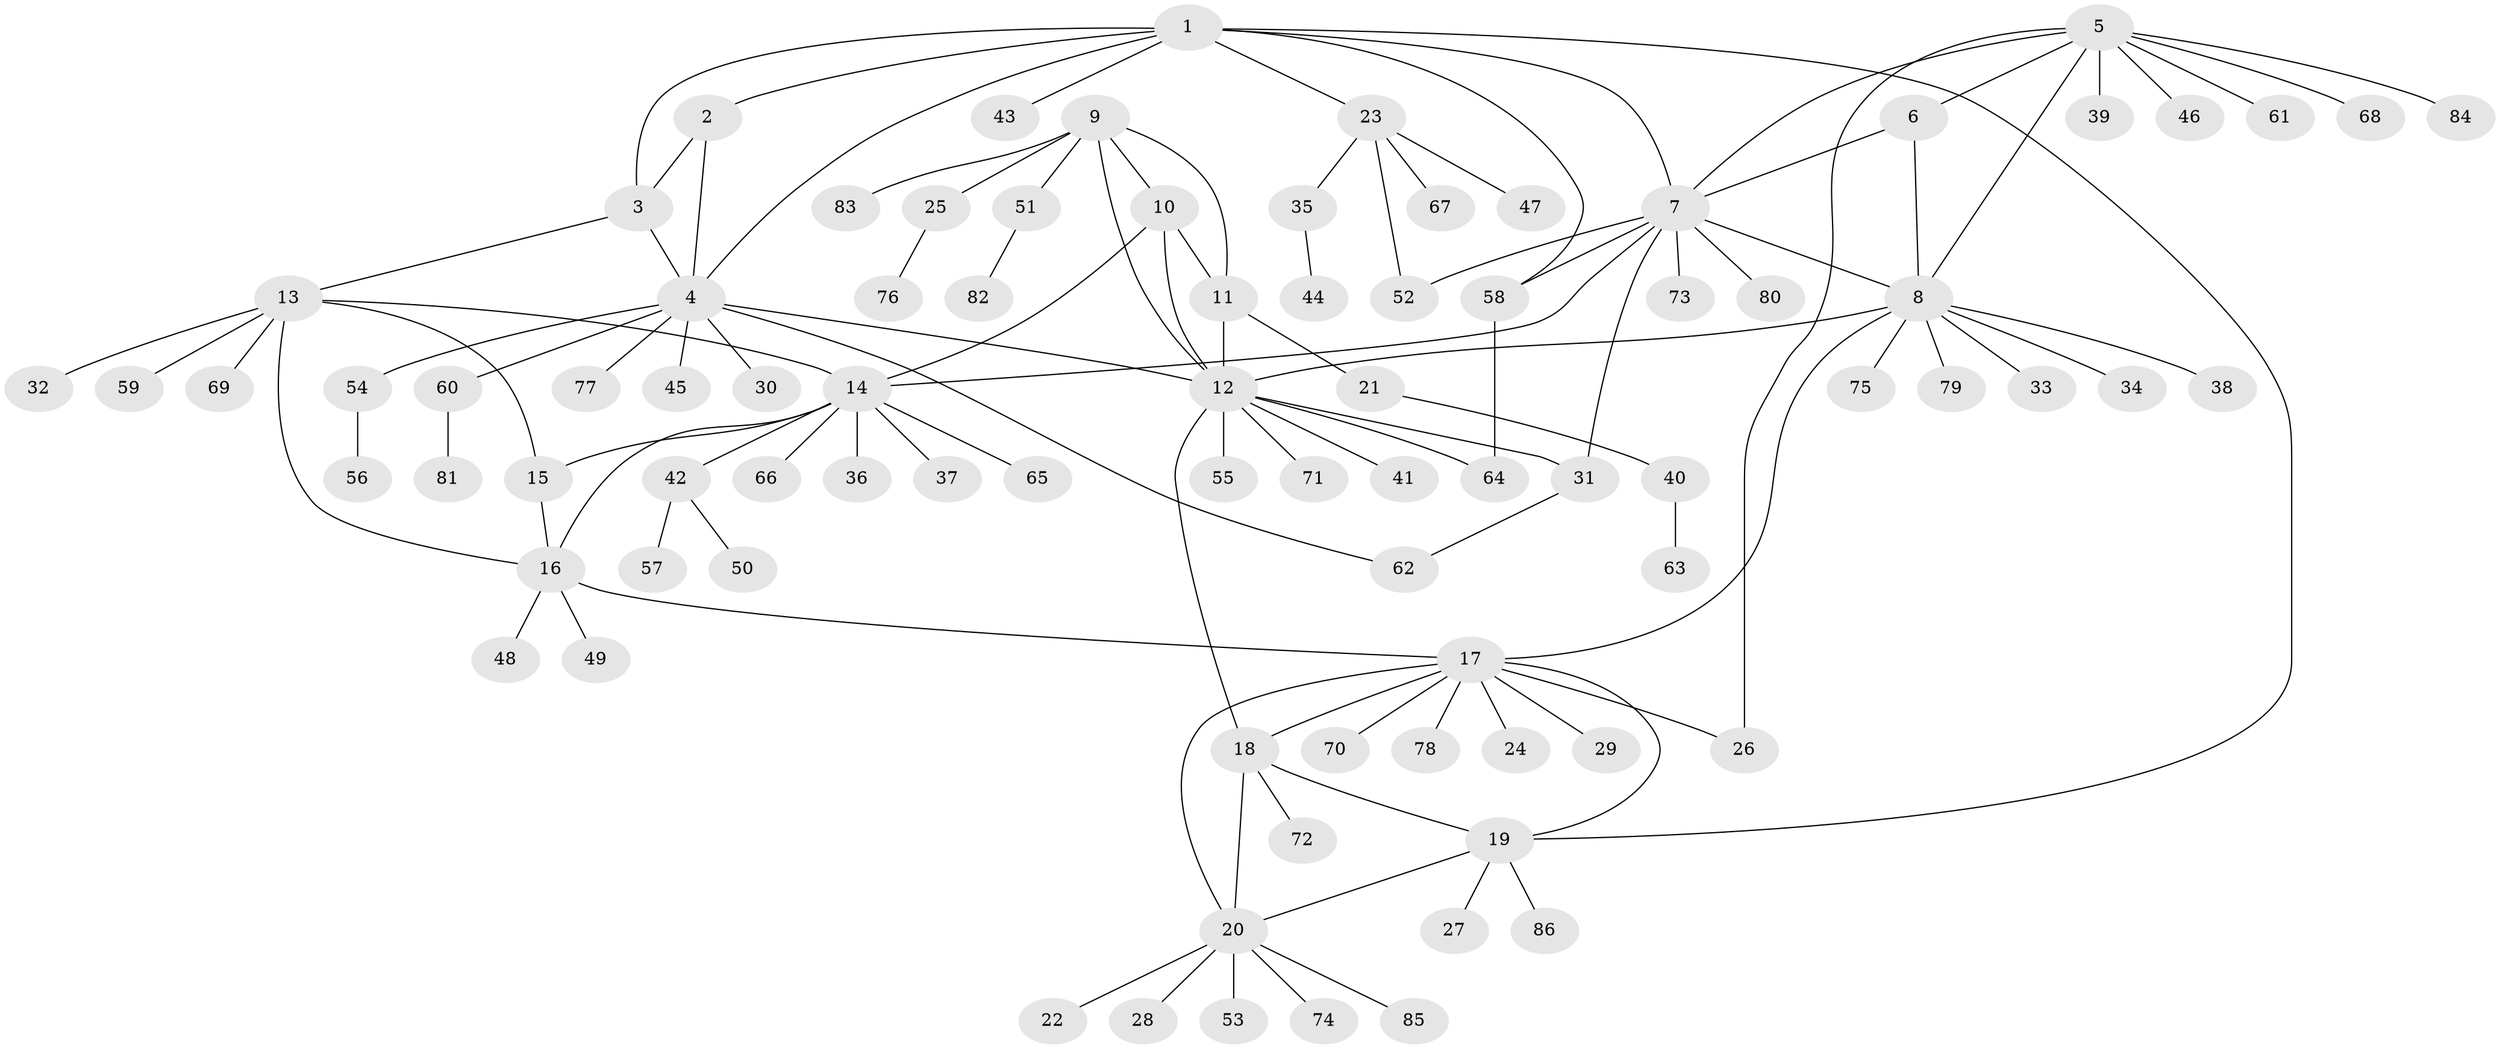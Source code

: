 // Generated by graph-tools (version 1.1) at 2025/02/03/09/25 03:02:46]
// undirected, 86 vertices, 112 edges
graph export_dot {
graph [start="1"]
  node [color=gray90,style=filled];
  1;
  2;
  3;
  4;
  5;
  6;
  7;
  8;
  9;
  10;
  11;
  12;
  13;
  14;
  15;
  16;
  17;
  18;
  19;
  20;
  21;
  22;
  23;
  24;
  25;
  26;
  27;
  28;
  29;
  30;
  31;
  32;
  33;
  34;
  35;
  36;
  37;
  38;
  39;
  40;
  41;
  42;
  43;
  44;
  45;
  46;
  47;
  48;
  49;
  50;
  51;
  52;
  53;
  54;
  55;
  56;
  57;
  58;
  59;
  60;
  61;
  62;
  63;
  64;
  65;
  66;
  67;
  68;
  69;
  70;
  71;
  72;
  73;
  74;
  75;
  76;
  77;
  78;
  79;
  80;
  81;
  82;
  83;
  84;
  85;
  86;
  1 -- 2;
  1 -- 3;
  1 -- 4;
  1 -- 7;
  1 -- 19;
  1 -- 23;
  1 -- 43;
  1 -- 58;
  2 -- 3;
  2 -- 4;
  3 -- 4;
  3 -- 13;
  4 -- 12;
  4 -- 30;
  4 -- 45;
  4 -- 54;
  4 -- 60;
  4 -- 62;
  4 -- 77;
  5 -- 6;
  5 -- 7;
  5 -- 8;
  5 -- 26;
  5 -- 39;
  5 -- 46;
  5 -- 61;
  5 -- 68;
  5 -- 84;
  6 -- 7;
  6 -- 8;
  7 -- 8;
  7 -- 14;
  7 -- 31;
  7 -- 52;
  7 -- 58;
  7 -- 73;
  7 -- 80;
  8 -- 12;
  8 -- 17;
  8 -- 33;
  8 -- 34;
  8 -- 38;
  8 -- 75;
  8 -- 79;
  9 -- 10;
  9 -- 11;
  9 -- 12;
  9 -- 25;
  9 -- 51;
  9 -- 83;
  10 -- 11;
  10 -- 12;
  10 -- 14;
  11 -- 12;
  11 -- 21;
  12 -- 18;
  12 -- 31;
  12 -- 41;
  12 -- 55;
  12 -- 64;
  12 -- 71;
  13 -- 14;
  13 -- 15;
  13 -- 16;
  13 -- 32;
  13 -- 59;
  13 -- 69;
  14 -- 15;
  14 -- 16;
  14 -- 36;
  14 -- 37;
  14 -- 42;
  14 -- 65;
  14 -- 66;
  15 -- 16;
  16 -- 17;
  16 -- 48;
  16 -- 49;
  17 -- 18;
  17 -- 19;
  17 -- 20;
  17 -- 24;
  17 -- 26;
  17 -- 29;
  17 -- 70;
  17 -- 78;
  18 -- 19;
  18 -- 20;
  18 -- 72;
  19 -- 20;
  19 -- 27;
  19 -- 86;
  20 -- 22;
  20 -- 28;
  20 -- 53;
  20 -- 74;
  20 -- 85;
  21 -- 40;
  23 -- 35;
  23 -- 47;
  23 -- 52;
  23 -- 67;
  25 -- 76;
  31 -- 62;
  35 -- 44;
  40 -- 63;
  42 -- 50;
  42 -- 57;
  51 -- 82;
  54 -- 56;
  58 -- 64;
  60 -- 81;
}

